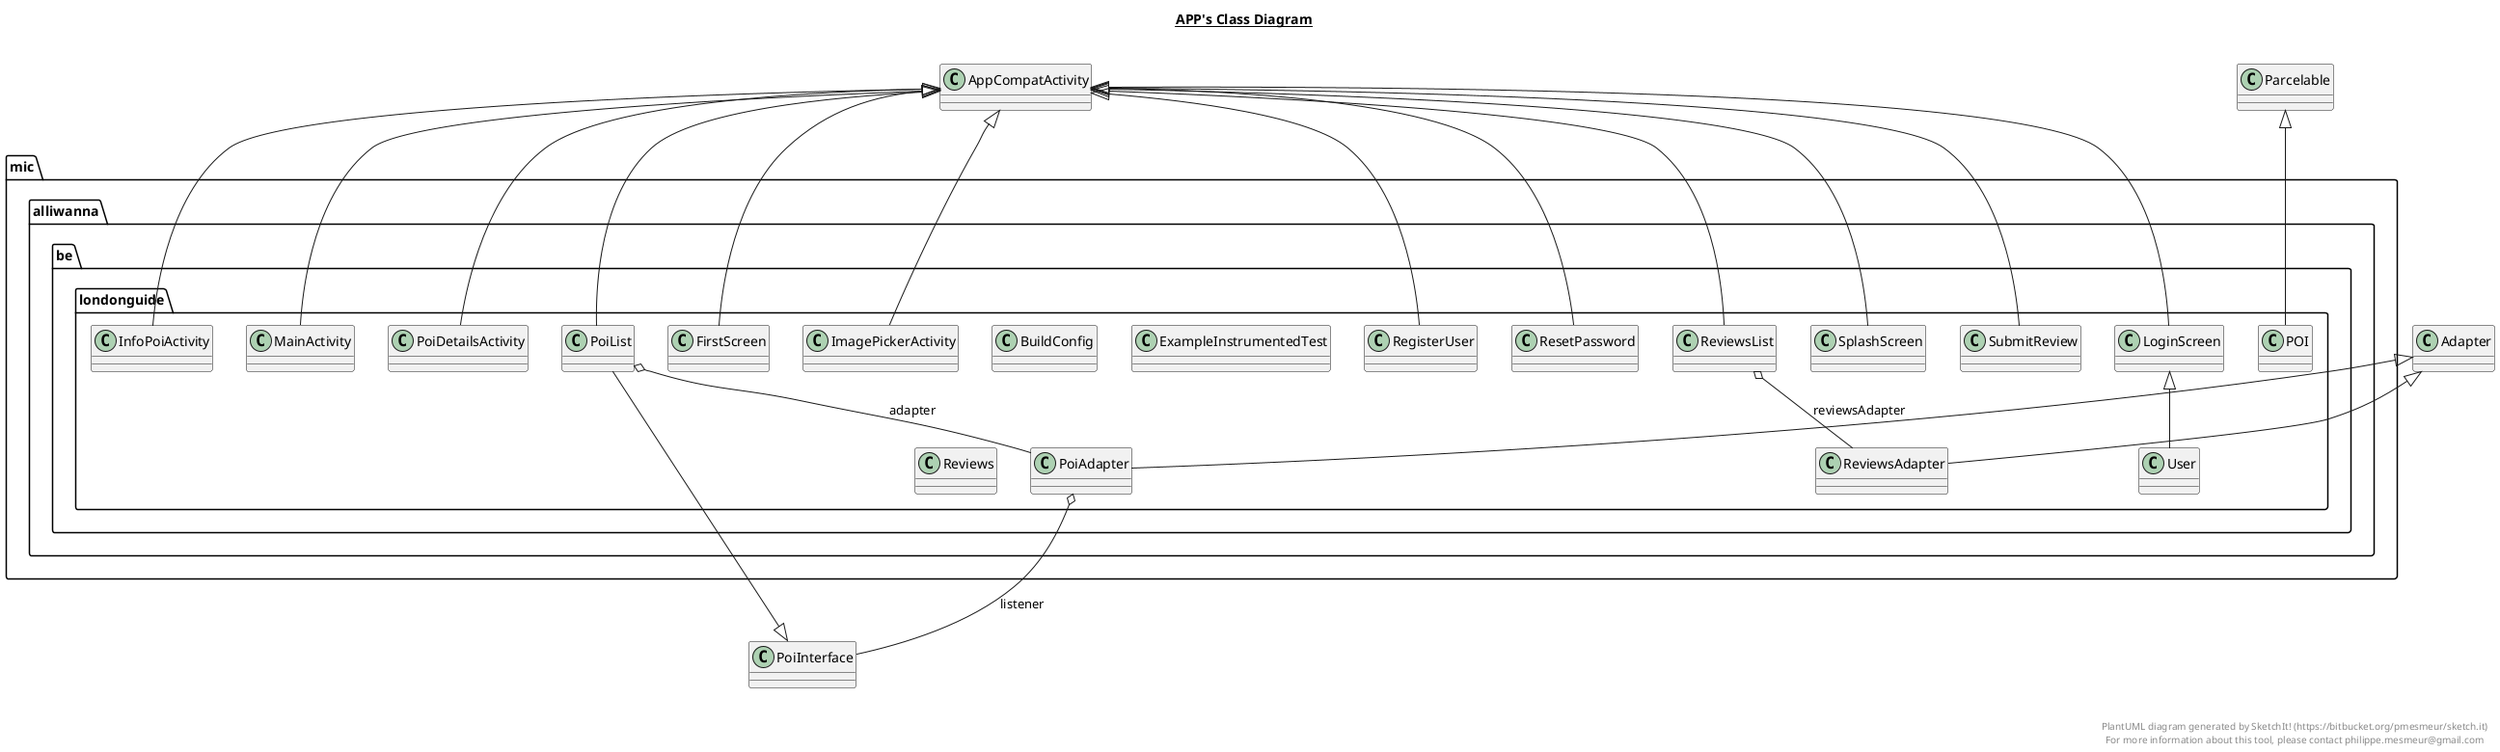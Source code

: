 @startuml

title __APP's Class Diagram__\n

  package mic.alliwanna.be.londonguide {
    class BuildConfig {
    }
  }
  

  package mic.alliwanna.be.londonguide {
    class ExampleInstrumentedTest {
    }
  }
  

  package mic.alliwanna.be.londonguide {
    class FirstScreen {
    }
  }
  

  package mic.alliwanna.be.londonguide {
    class ImagePickerActivity {
    }
  }
  

  package mic.alliwanna.be.londonguide {
    class InfoPoiActivity {
    }
  }
  

  package mic.alliwanna.be.londonguide {
    class LoginScreen {
    }
  }
  

  package mic.alliwanna.be.londonguide {
    class MainActivity {
    }
  }
  

  package mic.alliwanna.be.londonguide {
    class POI {
    }
  }
  

  package mic.alliwanna.be.londonguide {
    class PoiAdapter {
    }
  }
  

  package mic.alliwanna.be.londonguide {
    class PoiDetailsActivity {
    }
  }
  

  package mic.alliwanna.be.londonguide {
    class PoiList {
    }
  }
  

  package mic.alliwanna.be.londonguide {
    class RegisterUser {
    }
  }
  

  package mic.alliwanna.be.londonguide {
    class ResetPassword {
    }
  }
  

  package mic.alliwanna.be.londonguide {
    class Reviews {
    }
  }
  

  package mic.alliwanna.be.londonguide {
    class ReviewsAdapter {
    }
  }
  

  package mic.alliwanna.be.londonguide {
    class ReviewsList {
    }
  }
  

  package mic.alliwanna.be.londonguide {
    class SplashScreen {
    }
  }
  

  package mic.alliwanna.be.londonguide {
    class SubmitReview {
    }
  }
  

  package mic.alliwanna.be.londonguide {
    class User {
    }
  }
  

  FirstScreen -up-|> AppCompatActivity
  ImagePickerActivity -up-|> AppCompatActivity
  InfoPoiActivity -up-|> AppCompatActivity
  LoginScreen -up-|> AppCompatActivity
  MainActivity -up-|> AppCompatActivity
  POI -up-|> Parcelable
  PoiAdapter -up-|> Adapter
  PoiAdapter o-- PoiInterface : listener
  PoiDetailsActivity -up-|> AppCompatActivity
  PoiList -up-|> PoiInterface
  PoiList -up-|> AppCompatActivity
  PoiList o-- PoiAdapter : adapter
  RegisterUser -up-|> AppCompatActivity
  ResetPassword -up-|> AppCompatActivity
  ReviewsAdapter -up-|> Adapter
  ReviewsList -up-|> AppCompatActivity
  ReviewsList o-- ReviewsAdapter : reviewsAdapter
  SplashScreen -up-|> AppCompatActivity
  SubmitReview -up-|> AppCompatActivity
  User -up-|> LoginScreen


right footer


PlantUML diagram generated by SketchIt! (https://bitbucket.org/pmesmeur/sketch.it)
For more information about this tool, please contact philippe.mesmeur@gmail.com
endfooter

@enduml
